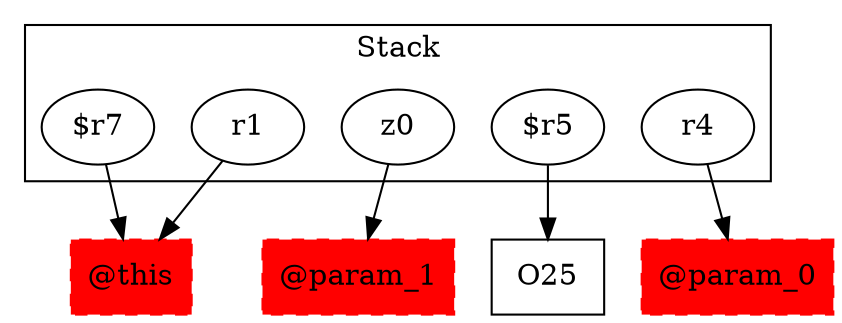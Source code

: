 digraph sample {
  rankDir="LR";
  subgraph cluster_0 {
    label="Stack"
    "r1"; "$r7"; "z0"; "$r5"; "r4"; 
  }
  "r1" -> { "@this"[shape=box]};
  "$r7" -> { "@this"[shape=box]};
  "z0" -> { "@param_1"[shape=box]};
  "$r5" -> { O25[shape=box]};
  "r4" -> { "@param_0"[shape=box]};
  "@this"[shape=box, style="filled,dashed"];
  "@param_0"[shape=box, style="filled,dashed"];
  "@param_1"[shape=box, style="filled,dashed"];
  "@this"[color="red"];
  "@param_0"[color="red"];
  "@param_1"[color="red"];
}

